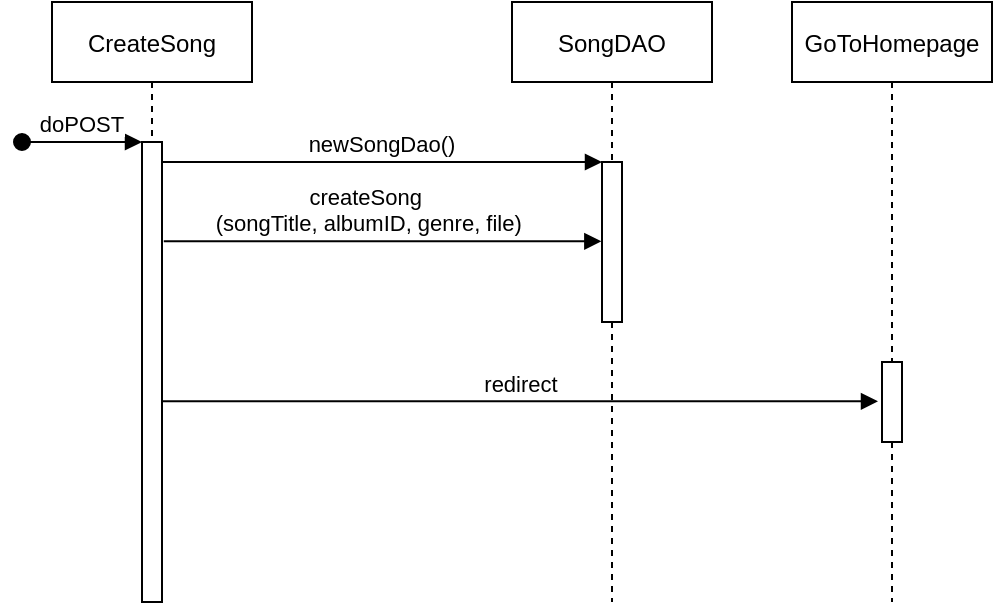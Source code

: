 <mxfile version="14.6.1" type="onedrive"><diagram id="kgpKYQtTHZ0yAKxKKP6v" name="Page-1"><mxGraphModel dx="946" dy="645" grid="1" gridSize="10" guides="1" tooltips="1" connect="1" arrows="1" fold="1" page="1" pageScale="1" pageWidth="850" pageHeight="1100" math="0" shadow="0"><root><mxCell id="0"/><mxCell id="1" parent="0"/><mxCell id="3nuBFxr9cyL0pnOWT2aG-1" value="CreateSong" style="shape=umlLifeline;perimeter=lifelinePerimeter;container=1;collapsible=0;recursiveResize=0;rounded=0;shadow=0;strokeWidth=1;" parent="1" vertex="1"><mxGeometry x="70" y="80" width="100" height="300" as="geometry"/></mxCell><mxCell id="3nuBFxr9cyL0pnOWT2aG-2" value="" style="points=[];perimeter=orthogonalPerimeter;rounded=0;shadow=0;strokeWidth=1;" parent="3nuBFxr9cyL0pnOWT2aG-1" vertex="1"><mxGeometry x="45" y="70" width="10" height="230" as="geometry"/></mxCell><mxCell id="3nuBFxr9cyL0pnOWT2aG-3" value="doPOST" style="verticalAlign=bottom;startArrow=oval;endArrow=block;startSize=8;shadow=0;strokeWidth=1;" parent="3nuBFxr9cyL0pnOWT2aG-1" target="3nuBFxr9cyL0pnOWT2aG-2" edge="1"><mxGeometry relative="1" as="geometry"><mxPoint x="-15" y="70" as="sourcePoint"/></mxGeometry></mxCell><mxCell id="3nuBFxr9cyL0pnOWT2aG-5" value="SongDAO" style="shape=umlLifeline;perimeter=lifelinePerimeter;container=1;collapsible=0;recursiveResize=0;rounded=0;shadow=0;strokeWidth=1;" parent="1" vertex="1"><mxGeometry x="300" y="80" width="100" height="300" as="geometry"/></mxCell><mxCell id="3nuBFxr9cyL0pnOWT2aG-6" value="" style="points=[];perimeter=orthogonalPerimeter;rounded=0;shadow=0;strokeWidth=1;" parent="3nuBFxr9cyL0pnOWT2aG-5" vertex="1"><mxGeometry x="45" y="80" width="10" height="80" as="geometry"/></mxCell><mxCell id="3nuBFxr9cyL0pnOWT2aG-8" value="newSongDao()" style="verticalAlign=bottom;endArrow=block;entryX=0;entryY=0;shadow=0;strokeWidth=1;" parent="1" source="3nuBFxr9cyL0pnOWT2aG-2" target="3nuBFxr9cyL0pnOWT2aG-6" edge="1"><mxGeometry relative="1" as="geometry"><mxPoint x="275" y="160" as="sourcePoint"/></mxGeometry></mxCell><mxCell id="J7w7Ia7U8VWI9BkAhqDl-2" value="GoToHomepage" style="shape=umlLifeline;perimeter=lifelinePerimeter;container=1;collapsible=0;recursiveResize=0;rounded=0;shadow=0;strokeWidth=1;" parent="1" vertex="1"><mxGeometry x="440" y="80" width="100" height="300" as="geometry"/></mxCell><mxCell id="J7w7Ia7U8VWI9BkAhqDl-3" value="" style="points=[];perimeter=orthogonalPerimeter;rounded=0;shadow=0;strokeWidth=1;" parent="J7w7Ia7U8VWI9BkAhqDl-2" vertex="1"><mxGeometry x="45" y="180" width="10" height="40" as="geometry"/></mxCell><mxCell id="J7w7Ia7U8VWI9BkAhqDl-10" value="createSong &#xa;(songTitle, albumID, genre, file)" style="verticalAlign=bottom;endArrow=block;shadow=0;strokeWidth=1;entryX=-0.033;entryY=0.496;entryDx=0;entryDy=0;entryPerimeter=0;exitX=1.089;exitY=0.216;exitDx=0;exitDy=0;exitPerimeter=0;" parent="1" source="3nuBFxr9cyL0pnOWT2aG-2" target="3nuBFxr9cyL0pnOWT2aG-6" edge="1"><mxGeometry x="-0.064" relative="1" as="geometry"><mxPoint x="130" y="200" as="sourcePoint"/><mxPoint x="260" y="180" as="targetPoint"/><mxPoint as="offset"/></mxGeometry></mxCell><mxCell id="J7w7Ia7U8VWI9BkAhqDl-15" value="redirect" style="html=1;verticalAlign=bottom;endArrow=block;entryX=-0.2;entryY=0.492;entryDx=0;entryDy=0;entryPerimeter=0;" parent="1" source="3nuBFxr9cyL0pnOWT2aG-2" target="J7w7Ia7U8VWI9BkAhqDl-3" edge="1"><mxGeometry width="80" relative="1" as="geometry"><mxPoint x="160" y="280" as="sourcePoint"/><mxPoint x="400" y="280" as="targetPoint"/></mxGeometry></mxCell></root></mxGraphModel></diagram></mxfile>